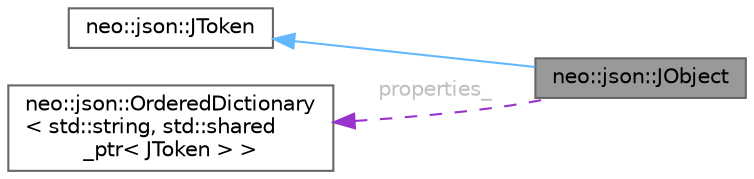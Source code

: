 digraph "neo::json::JObject"
{
 // LATEX_PDF_SIZE
  bgcolor="transparent";
  edge [fontname=Helvetica,fontsize=10,labelfontname=Helvetica,labelfontsize=10];
  node [fontname=Helvetica,fontsize=10,shape=box,height=0.2,width=0.4];
  rankdir="LR";
  Node1 [id="Node000001",label="neo::json::JObject",height=0.2,width=0.4,color="gray40", fillcolor="grey60", style="filled", fontcolor="black",tooltip="Represents a JSON object."];
  Node2 -> Node1 [id="edge1_Node000001_Node000002",dir="back",color="steelblue1",style="solid",tooltip=" "];
  Node2 [id="Node000002",label="neo::json::JToken",height=0.2,width=0.4,color="gray40", fillcolor="white", style="filled",URL="$classneo_1_1json_1_1_j_token.html",tooltip="Base class for all JSON tokens."];
  Node3 -> Node1 [id="edge2_Node000001_Node000003",dir="back",color="darkorchid3",style="dashed",tooltip=" ",label=<<TABLE CELLBORDER="0" BORDER="0"><TR><TD VALIGN="top" ALIGN="LEFT" CELLPADDING="1" CELLSPACING="0">properties_</TD></TR>
</TABLE>> ,fontcolor="grey" ];
  Node3 [id="Node000003",label="neo::json::OrderedDictionary\l\< std::string, std::shared\l_ptr\< JToken \> \>",height=0.2,width=0.4,color="gray40", fillcolor="white", style="filled",URL="$classneo_1_1json_1_1_ordered_dictionary.html",tooltip=" "];
}
